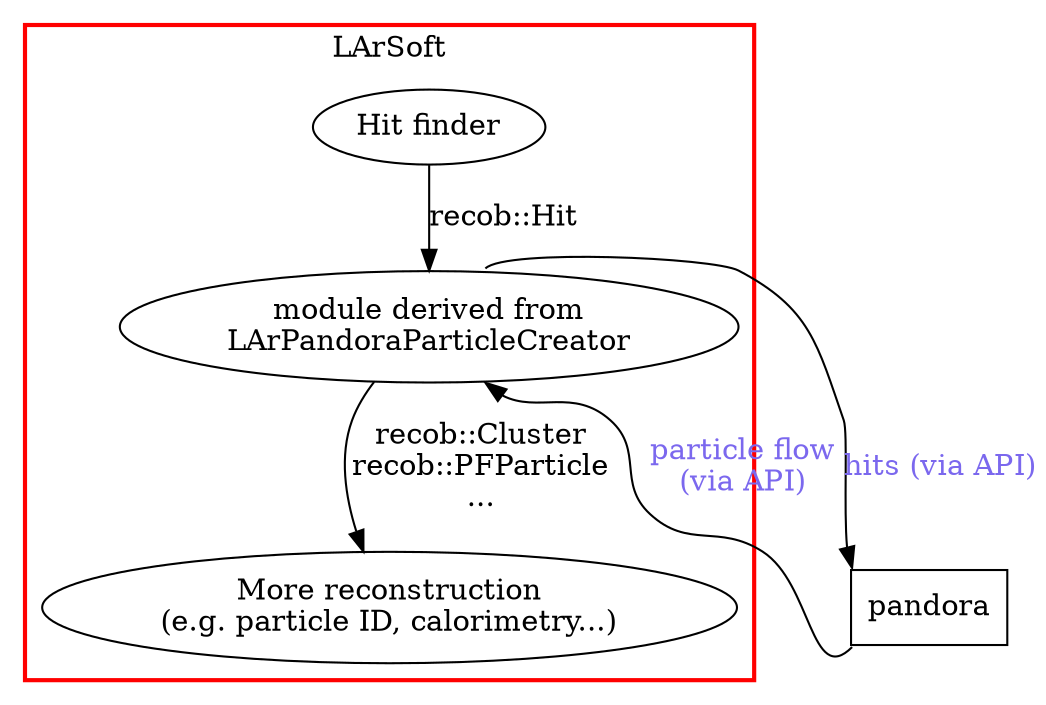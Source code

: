 /*
 * LArSoft architecture graph for interactions with external packages: Pandora
 * 
 * File:     LArSoftAndPandora.dot
 * Date:     November 13, 2015
 * Author:   Gianluca Petrillo (petrillo@fnal.gov)
 * Revision: 1.0
 * 
 */

digraph "LArSoft/pandora" {
	graph [dpi=600];
	
	node [shape=box]
	"External library" [label="pandora"]
	
	subgraph cluster_LArSoft {
		label="LArSoft"
		penwidth=2.0
		color=red
		
		node [shape=ellipse]
		"Hit finder"
		"LArPandoraParticleCreator" [label="module derived from\nLArPandoraParticleCreator"]
		"Reconstruction" [label="More reconstruction\n(e.g. particle ID, calorimetry...)"]
		
		"Hit finder" -> "LArPandoraParticleCreator" [label="recob::Hit"]
		"LArPandoraParticleCreator" -> "Reconstruction" [label="recob::Cluster\nrecob::PFParticle\n..."]
		
	} // subgraph
	
	edge [fontcolor=mediumslateblue]
	
	"LArPandoraParticleCreator":ne -> "External library":nw [label="hits (via API)"]
	"External library":sw -> "LArPandoraParticleCreator":se [label="particle flow\n(via API)"]
	
} // digraph
